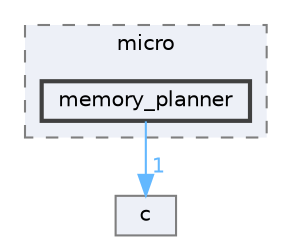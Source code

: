 digraph "Face_Access_inferencing/src/edge-impulse-sdk/tensorflow/lite/micro/memory_planner"
{
 // LATEX_PDF_SIZE
  bgcolor="transparent";
  edge [fontname=Helvetica,fontsize=10,labelfontname=Helvetica,labelfontsize=10];
  node [fontname=Helvetica,fontsize=10,shape=box,height=0.2,width=0.4];
  compound=true
  subgraph clusterdir_7479794792bf05ac1675800fbf30d968 {
    graph [ bgcolor="#edf0f7", pencolor="grey50", label="micro", fontname=Helvetica,fontsize=10 style="filled,dashed", URL="dir_7479794792bf05ac1675800fbf30d968.html",tooltip=""]
  dir_d3d2cdeec0671450b205255faeb53fb4 [label="memory_planner", fillcolor="#edf0f7", color="grey25", style="filled,bold", URL="dir_d3d2cdeec0671450b205255faeb53fb4.html",tooltip=""];
  }
  dir_a57dcf516eb6154e2b0d3794147c9f73 [label="c", fillcolor="#edf0f7", color="grey50", style="filled", URL="dir_a57dcf516eb6154e2b0d3794147c9f73.html",tooltip=""];
  dir_d3d2cdeec0671450b205255faeb53fb4->dir_a57dcf516eb6154e2b0d3794147c9f73 [headlabel="1", labeldistance=1.5 headhref="dir_000185_000038.html" href="dir_000185_000038.html" color="steelblue1" fontcolor="steelblue1"];
}
